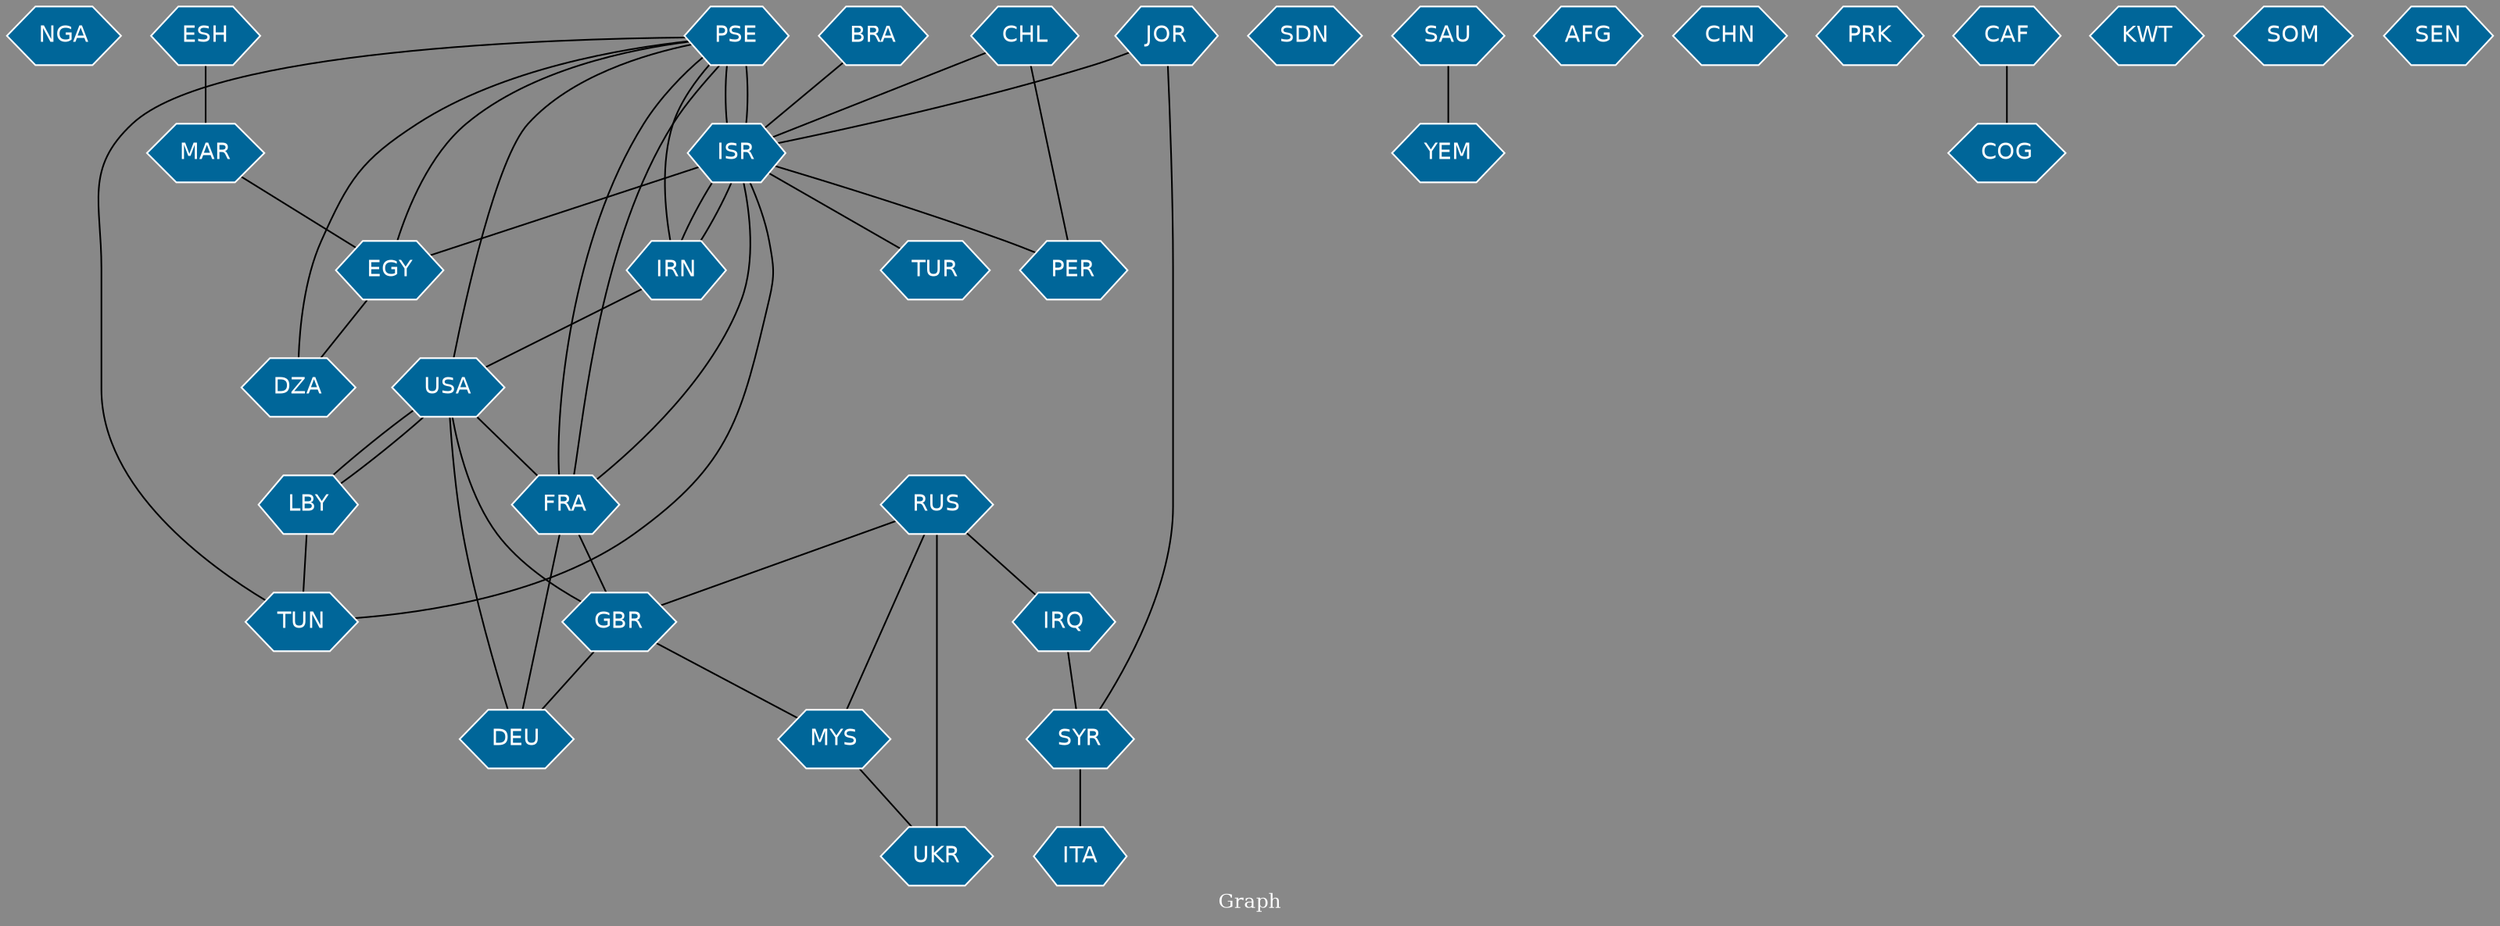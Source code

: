 // Countries together in item graph
graph {
	graph [bgcolor="#888888" fontcolor=white fontsize=12 label="Graph" outputorder=edgesfirst overlap=prism]
	node [color=white fillcolor="#006699" fontcolor=white fontname=Helvetica shape=hexagon style=filled]
	edge [arrowhead=open color=black fontcolor=white fontname=Courier fontsize=12]
		NGA [label=NGA]
		PSE [label=PSE]
		EGY [label=EGY]
		FRA [label=FRA]
		RUS [label=RUS]
		ISR [label=ISR]
		LBY [label=LBY]
		CHL [label=CHL]
		PER [label=PER]
		BRA [label=BRA]
		MAR [label=MAR]
		TUN [label=TUN]
		SDN [label=SDN]
		IRQ [label=IRQ]
		IRN [label=IRN]
		SAU [label=SAU]
		YEM [label=YEM]
		AFG [label=AFG]
		JOR [label=JOR]
		USA [label=USA]
		GBR [label=GBR]
		MYS [label=MYS]
		SYR [label=SYR]
		CHN [label=CHN]
		TUR [label=TUR]
		PRK [label=PRK]
		DZA [label=DZA]
		UKR [label=UKR]
		ITA [label=ITA]
		CAF [label=CAF]
		COG [label=COG]
		DEU [label=DEU]
		KWT [label=KWT]
		SOM [label=SOM]
		ESH [label=ESH]
		SEN [label=SEN]
			PSE -- TUN [weight=1]
			CHL -- PER [weight=1]
			PSE -- FRA [weight=3]
			ISR -- PSE [weight=6]
			BRA -- ISR [weight=1]
			IRN -- USA [weight=1]
			FRA -- GBR [weight=1]
			SAU -- YEM [weight=2]
			RUS -- IRQ [weight=1]
			CAF -- COG [weight=1]
			MAR -- EGY [weight=1]
			DZA -- PSE [weight=1]
			EGY -- DZA [weight=1]
			ISR -- FRA [weight=1]
			LBY -- TUN [weight=1]
			ISR -- TUR [weight=1]
			ESH -- MAR [weight=1]
			GBR -- DEU [weight=1]
			USA -- GBR [weight=1]
			ISR -- PER [weight=1]
			USA -- LBY [weight=1]
			PSE -- EGY [weight=2]
			ISR -- IRN [weight=1]
			RUS -- UKR [weight=3]
			PSE -- USA [weight=1]
			USA -- FRA [weight=1]
			IRQ -- SYR [weight=1]
			RUS -- GBR [weight=1]
			PSE -- ISR [weight=9]
			FRA -- PSE [weight=2]
			LBY -- USA [weight=1]
			CHL -- ISR [weight=1]
			JOR -- SYR [weight=1]
			SYR -- ITA [weight=1]
			RUS -- MYS [weight=1]
			PSE -- IRN [weight=1]
			ISR -- EGY [weight=1]
			MYS -- UKR [weight=1]
			ISR -- TUN [weight=1]
			IRN -- ISR [weight=1]
			GBR -- MYS [weight=1]
			FRA -- DEU [weight=1]
			USA -- DEU [weight=1]
			JOR -- ISR [weight=1]
}